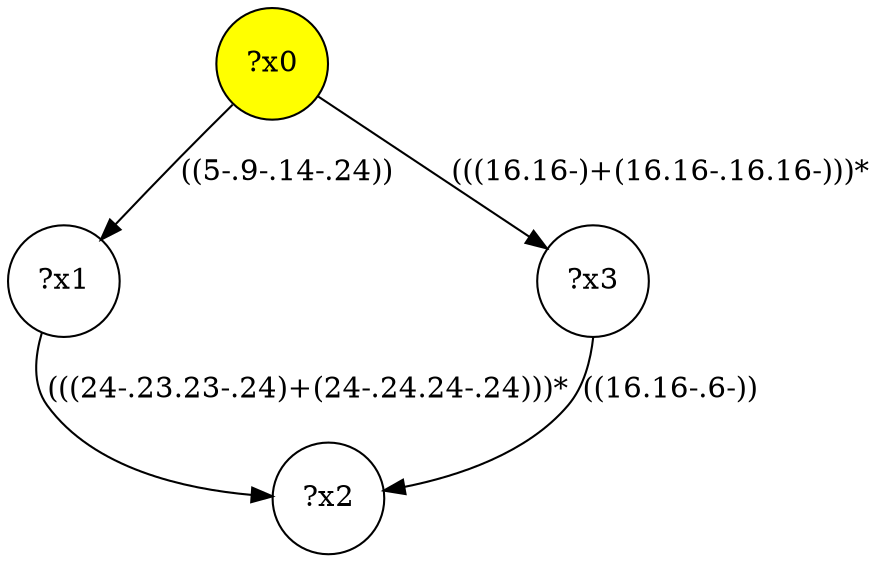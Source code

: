 digraph g {
	x0 [fillcolor="yellow", style="filled," shape=circle, label="?x0"];
	x1 [shape=circle, label="?x1"];
	x0 -> x1 [label="((5-.9-.14-.24))"];
	x2 [shape=circle, label="?x2"];
	x1 -> x2 [label="(((24-.23.23-.24)+(24-.24.24-.24)))*"];
	x3 [shape=circle, label="?x3"];
	x0 -> x3 [label="(((16.16-)+(16.16-.16.16-)))*"];
	x3 -> x2 [label="((16.16-.6-))"];
}
